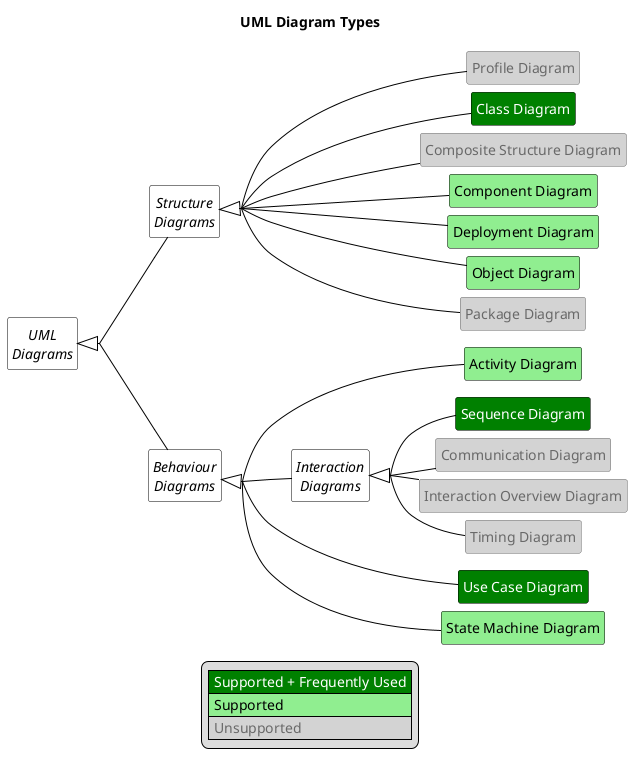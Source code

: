 @startuml UML Diagram Types
'https://plantuml.com/class-diagram

left to right direction

skinparam Padding 2
skinparam NodeSep 8
skinparam RankSep 30
skinparam groupInheritance 2

skinparam class<<Category>> {
    BackgroundColor White
    BorderColor Black
}

skinparam class<<FrequentSupported>> {
    BackgroundColor Green
    BorderColor Black
    FontColor White
}

skinparam class<<Supported>> {
    BackgroundColor LightGreen
    BorderColor Black
}

skinparam class<<Unsupported>> {
    BackgroundColor LightGray
    BorderColor DimGray
    FontColor DimGray
}

skinparam class {
    ArrowColor Black
}

hide circle
hide stereotype
hide methods
hide fields

title "UML Diagram Types"

abstract Diagram as "UML\nDiagrams" <<Category>>
abstract Structure as "Structure\nDiagrams" <<Category>>
abstract Behaviour as "Behaviour\nDiagrams" <<Category>>

Diagram <|-- Structure
Diagram <|-- Behaviour

together {
    class Profile as "Profile Diagram" <<Unsupported>>
    class Class as "Class Diagram" <<FrequentSupported>>
    class CompositeStructure as "Composite Structure Diagram" <<Unsupported>>
    class Component as "Component Diagram" <<Supported>>
    class Deployment as "Deployment Diagram" <<Supported>>
    class Object as "Object Diagram" <<Supported>>
    class Package as "Package Diagram" <<Unsupported>>
}

Structure <|--- Profile
Structure <|--- Class
Structure <|--- CompositeStructure 
Structure <|--- Component 
Structure <|--- Deployment 
Structure <|--- Object
Structure <|--- Package

class Activity as "Activity Diagram" <<Supported>>
abstract Interaction as "Interaction\nDiagrams" <<Category>>
class UseCase as "Use Case Diagram" <<FrequentSupported>>
class StateMachine as "State Machine Diagram" <<Supported>>

Behaviour <|--- Activity
Behaviour <|-- Interaction
Behaviour <|--- UseCase
Behaviour <|--- StateMachine 

together {
    class Sequence as "Sequence Diagram" <<FrequentSupported>>
    class Communication as "Communication Diagram" <<Unsupported>>
    class InteractionOverview as "Interaction Overview Diagram" <<Unsupported>>
    class Timing as "Timing Diagram" <<Unsupported>>
}

Interaction <|-- Sequence 
Interaction <|-- Communication
Interaction <|-- InteractionOverview
Interaction <|-- Timing

legend bottom
    |<#Green> <color:#White>Supported + Frequently Used |
    |<#LightGreen> Supported |
    |<#LightGray> <color:#DimGray>Unsupported |
endlegend

@enduml
